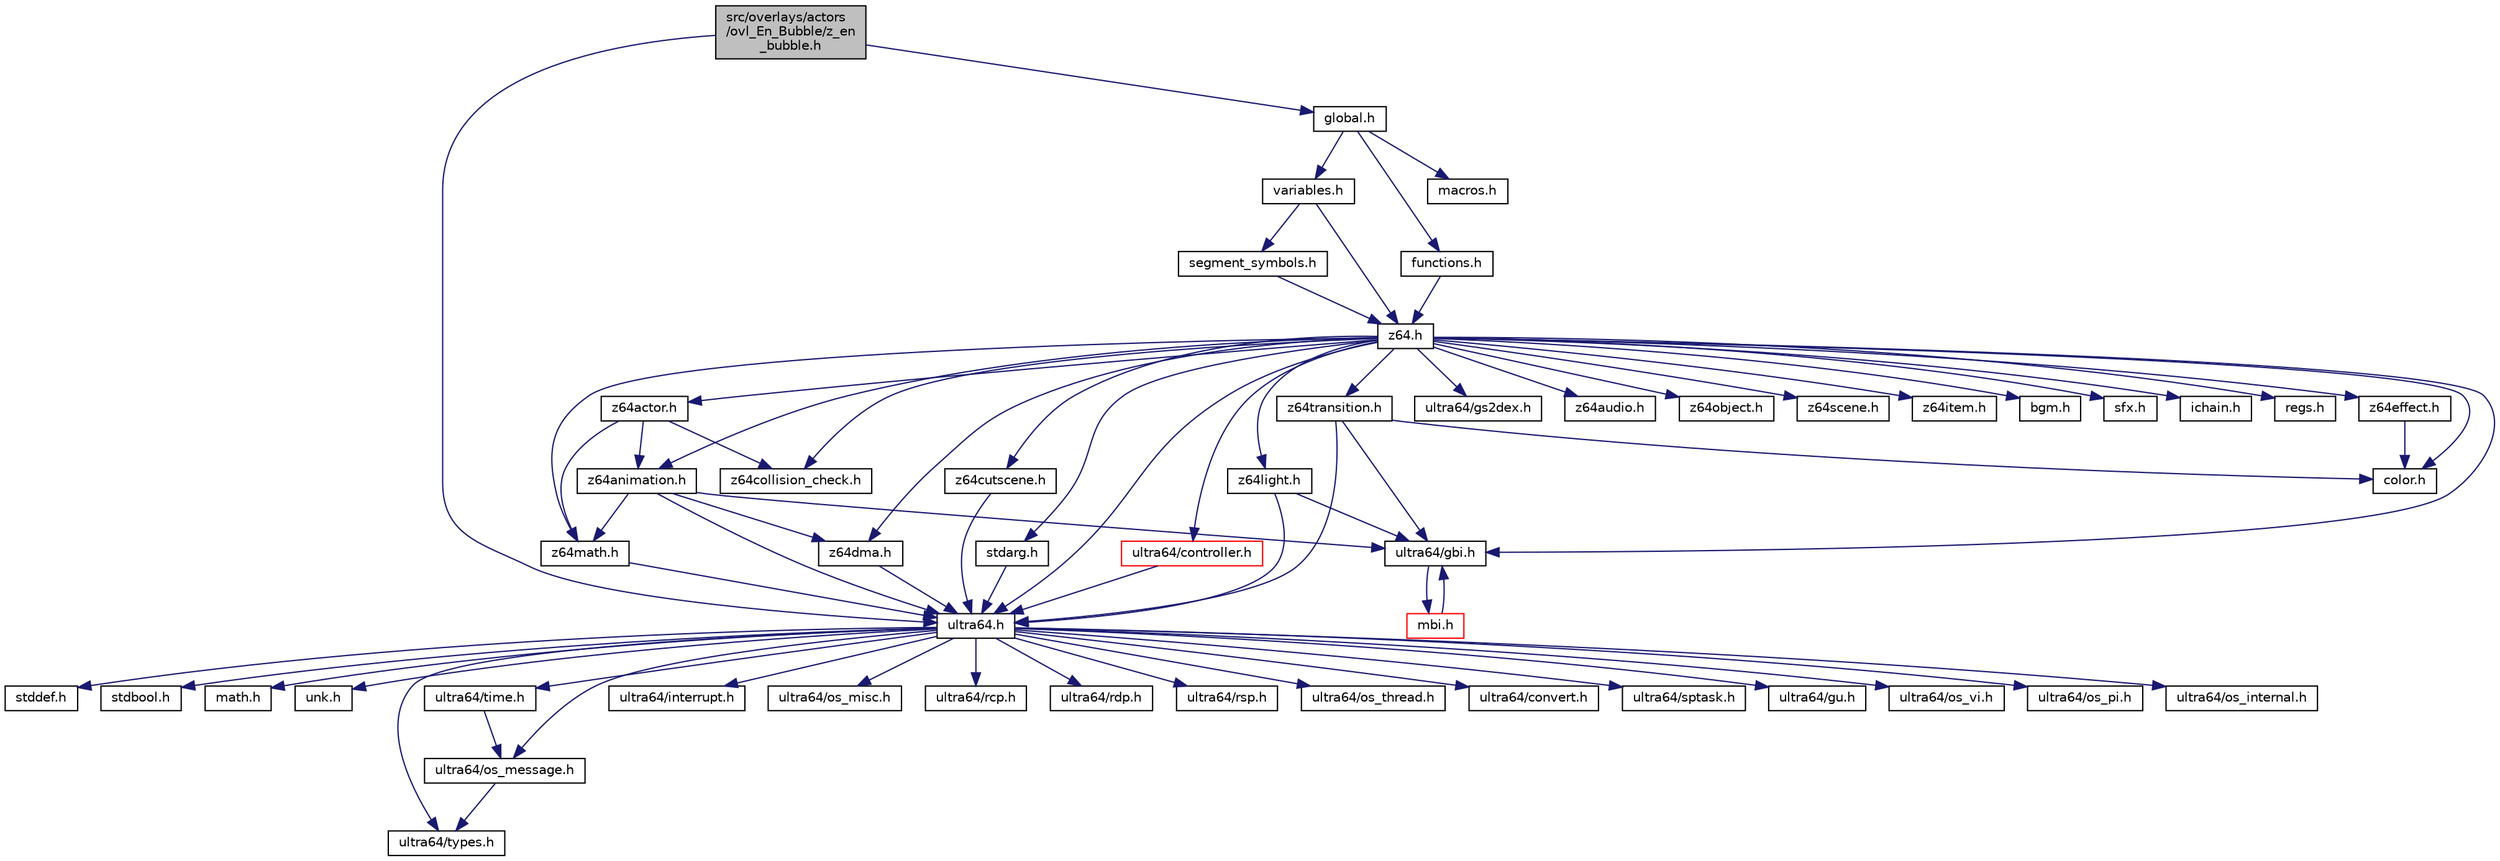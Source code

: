 digraph "src/overlays/actors/ovl_En_Bubble/z_en_bubble.h"
{
 // LATEX_PDF_SIZE
  edge [fontname="Helvetica",fontsize="10",labelfontname="Helvetica",labelfontsize="10"];
  node [fontname="Helvetica",fontsize="10",shape=record];
  Node1 [label="src/overlays/actors\l/ovl_En_Bubble/z_en\l_bubble.h",height=0.2,width=0.4,color="black", fillcolor="grey75", style="filled", fontcolor="black",tooltip=" "];
  Node1 -> Node2 [color="midnightblue",fontsize="10",style="solid",fontname="Helvetica"];
  Node2 [label="ultra64.h",height=0.2,width=0.4,color="black", fillcolor="white", style="filled",URL="$dd/d2f/ultra64_8h.html",tooltip=" "];
  Node2 -> Node3 [color="midnightblue",fontsize="10",style="solid",fontname="Helvetica"];
  Node3 [label="stddef.h",height=0.2,width=0.4,color="black", fillcolor="white", style="filled",URL="$d3/dce/stddef_8h.html",tooltip=" "];
  Node2 -> Node4 [color="midnightblue",fontsize="10",style="solid",fontname="Helvetica"];
  Node4 [label="stdbool.h",height=0.2,width=0.4,color="black", fillcolor="white", style="filled",URL="$d9/d5e/stdbool_8h.html",tooltip=" "];
  Node2 -> Node5 [color="midnightblue",fontsize="10",style="solid",fontname="Helvetica"];
  Node5 [label="math.h",height=0.2,width=0.4,color="black", fillcolor="white", style="filled",URL="$df/db1/math_8h.html",tooltip=" "];
  Node2 -> Node6 [color="midnightblue",fontsize="10",style="solid",fontname="Helvetica"];
  Node6 [label="unk.h",height=0.2,width=0.4,color="black", fillcolor="white", style="filled",URL="$d0/dd3/unk_8h.html",tooltip=" "];
  Node2 -> Node7 [color="midnightblue",fontsize="10",style="solid",fontname="Helvetica"];
  Node7 [label="ultra64/types.h",height=0.2,width=0.4,color="black", fillcolor="white", style="filled",URL="$d9/d49/types_8h.html",tooltip=" "];
  Node2 -> Node8 [color="midnightblue",fontsize="10",style="solid",fontname="Helvetica"];
  Node8 [label="ultra64/interrupt.h",height=0.2,width=0.4,color="black", fillcolor="white", style="filled",URL="$dd/d78/interrupt_8h.html",tooltip=" "];
  Node2 -> Node9 [color="midnightblue",fontsize="10",style="solid",fontname="Helvetica"];
  Node9 [label="ultra64/os_misc.h",height=0.2,width=0.4,color="black", fillcolor="white", style="filled",URL="$dd/df0/ultra64_2os__misc_8h.html",tooltip=" "];
  Node2 -> Node10 [color="midnightblue",fontsize="10",style="solid",fontname="Helvetica"];
  Node10 [label="ultra64/rcp.h",height=0.2,width=0.4,color="black", fillcolor="white", style="filled",URL="$d2/d96/rcp_8h.html",tooltip=" "];
  Node2 -> Node11 [color="midnightblue",fontsize="10",style="solid",fontname="Helvetica"];
  Node11 [label="ultra64/rdp.h",height=0.2,width=0.4,color="black", fillcolor="white", style="filled",URL="$d7/da1/rdp_8h.html",tooltip=" "];
  Node2 -> Node12 [color="midnightblue",fontsize="10",style="solid",fontname="Helvetica"];
  Node12 [label="ultra64/rsp.h",height=0.2,width=0.4,color="black", fillcolor="white", style="filled",URL="$d2/d96/rsp_8h.html",tooltip=" "];
  Node2 -> Node13 [color="midnightblue",fontsize="10",style="solid",fontname="Helvetica"];
  Node13 [label="ultra64/os_thread.h",height=0.2,width=0.4,color="black", fillcolor="white", style="filled",URL="$d6/dfc/ultra64_2os__thread_8h.html",tooltip=" "];
  Node2 -> Node14 [color="midnightblue",fontsize="10",style="solid",fontname="Helvetica"];
  Node14 [label="ultra64/convert.h",height=0.2,width=0.4,color="black", fillcolor="white", style="filled",URL="$d3/d82/convert_8h.html",tooltip=" "];
  Node2 -> Node15 [color="midnightblue",fontsize="10",style="solid",fontname="Helvetica"];
  Node15 [label="ultra64/time.h",height=0.2,width=0.4,color="black", fillcolor="white", style="filled",URL="$de/df7/time_8h.html",tooltip=" "];
  Node15 -> Node16 [color="midnightblue",fontsize="10",style="solid",fontname="Helvetica"];
  Node16 [label="ultra64/os_message.h",height=0.2,width=0.4,color="black", fillcolor="white", style="filled",URL="$da/de0/ultra64_2os__message_8h.html",tooltip=" "];
  Node16 -> Node7 [color="midnightblue",fontsize="10",style="solid",fontname="Helvetica"];
  Node2 -> Node16 [color="midnightblue",fontsize="10",style="solid",fontname="Helvetica"];
  Node2 -> Node17 [color="midnightblue",fontsize="10",style="solid",fontname="Helvetica"];
  Node17 [label="ultra64/sptask.h",height=0.2,width=0.4,color="black", fillcolor="white", style="filled",URL="$d9/d13/ultra64_2sptask_8h.html",tooltip=" "];
  Node2 -> Node18 [color="midnightblue",fontsize="10",style="solid",fontname="Helvetica"];
  Node18 [label="ultra64/gu.h",height=0.2,width=0.4,color="black", fillcolor="white", style="filled",URL="$d3/dcb/ultra64_2gu_8h.html",tooltip=" "];
  Node2 -> Node19 [color="midnightblue",fontsize="10",style="solid",fontname="Helvetica"];
  Node19 [label="ultra64/os_vi.h",height=0.2,width=0.4,color="black", fillcolor="white", style="filled",URL="$db/dc2/ultra64_2os__vi_8h.html",tooltip=" "];
  Node2 -> Node20 [color="midnightblue",fontsize="10",style="solid",fontname="Helvetica"];
  Node20 [label="ultra64/os_pi.h",height=0.2,width=0.4,color="black", fillcolor="white", style="filled",URL="$db/d93/ultra64_2os__pi_8h.html",tooltip=" "];
  Node2 -> Node21 [color="midnightblue",fontsize="10",style="solid",fontname="Helvetica"];
  Node21 [label="ultra64/os_internal.h",height=0.2,width=0.4,color="black", fillcolor="white", style="filled",URL="$dd/d86/ultra64_2os__internal_8h.html",tooltip=" "];
  Node1 -> Node22 [color="midnightblue",fontsize="10",style="solid",fontname="Helvetica"];
  Node22 [label="global.h",height=0.2,width=0.4,color="black", fillcolor="white", style="filled",URL="$d2/d49/global_8h.html",tooltip=" "];
  Node22 -> Node23 [color="midnightblue",fontsize="10",style="solid",fontname="Helvetica"];
  Node23 [label="functions.h",height=0.2,width=0.4,color="black", fillcolor="white", style="filled",URL="$d8/d5c/functions_8h.html",tooltip=" "];
  Node23 -> Node24 [color="midnightblue",fontsize="10",style="solid",fontname="Helvetica"];
  Node24 [label="z64.h",height=0.2,width=0.4,color="black", fillcolor="white", style="filled",URL="$d2/d67/z64_8h.html",tooltip=" "];
  Node24 -> Node2 [color="midnightblue",fontsize="10",style="solid",fontname="Helvetica"];
  Node24 -> Node25 [color="midnightblue",fontsize="10",style="solid",fontname="Helvetica"];
  Node25 [label="ultra64/gbi.h",height=0.2,width=0.4,color="black", fillcolor="white", style="filled",URL="$d3/daf/gbi_8h.html",tooltip=" "];
  Node25 -> Node26 [color="midnightblue",fontsize="10",style="solid",fontname="Helvetica"];
  Node26 [label="mbi.h",height=0.2,width=0.4,color="red", fillcolor="white", style="filled",URL="$dc/d59/ultra64_2mbi_8h.html",tooltip=" "];
  Node26 -> Node25 [color="midnightblue",fontsize="10",style="solid",fontname="Helvetica"];
  Node24 -> Node28 [color="midnightblue",fontsize="10",style="solid",fontname="Helvetica"];
  Node28 [label="ultra64/gs2dex.h",height=0.2,width=0.4,color="black", fillcolor="white", style="filled",URL="$d5/de2/ultra64_2gs2dex_8h.html",tooltip=" "];
  Node24 -> Node29 [color="midnightblue",fontsize="10",style="solid",fontname="Helvetica"];
  Node29 [label="ultra64/controller.h",height=0.2,width=0.4,color="red", fillcolor="white", style="filled",URL="$d2/dd9/controller_8h.html",tooltip=" "];
  Node29 -> Node2 [color="midnightblue",fontsize="10",style="solid",fontname="Helvetica"];
  Node24 -> Node33 [color="midnightblue",fontsize="10",style="solid",fontname="Helvetica"];
  Node33 [label="z64light.h",height=0.2,width=0.4,color="black", fillcolor="white", style="filled",URL="$d5/d6d/z64light_8h.html",tooltip=" "];
  Node33 -> Node2 [color="midnightblue",fontsize="10",style="solid",fontname="Helvetica"];
  Node33 -> Node25 [color="midnightblue",fontsize="10",style="solid",fontname="Helvetica"];
  Node24 -> Node34 [color="midnightblue",fontsize="10",style="solid",fontname="Helvetica"];
  Node34 [label="z64actor.h",height=0.2,width=0.4,color="black", fillcolor="white", style="filled",URL="$d0/d00/z64actor_8h.html",tooltip=" "];
  Node34 -> Node35 [color="midnightblue",fontsize="10",style="solid",fontname="Helvetica"];
  Node35 [label="z64animation.h",height=0.2,width=0.4,color="black", fillcolor="white", style="filled",URL="$d9/dfc/z64animation_8h.html",tooltip=" "];
  Node35 -> Node2 [color="midnightblue",fontsize="10",style="solid",fontname="Helvetica"];
  Node35 -> Node25 [color="midnightblue",fontsize="10",style="solid",fontname="Helvetica"];
  Node35 -> Node36 [color="midnightblue",fontsize="10",style="solid",fontname="Helvetica"];
  Node36 [label="z64dma.h",height=0.2,width=0.4,color="black", fillcolor="white", style="filled",URL="$dd/da4/z64dma_8h.html",tooltip=" "];
  Node36 -> Node2 [color="midnightblue",fontsize="10",style="solid",fontname="Helvetica"];
  Node35 -> Node37 [color="midnightblue",fontsize="10",style="solid",fontname="Helvetica"];
  Node37 [label="z64math.h",height=0.2,width=0.4,color="black", fillcolor="white", style="filled",URL="$df/d94/z64math_8h.html",tooltip=" "];
  Node37 -> Node2 [color="midnightblue",fontsize="10",style="solid",fontname="Helvetica"];
  Node34 -> Node37 [color="midnightblue",fontsize="10",style="solid",fontname="Helvetica"];
  Node34 -> Node38 [color="midnightblue",fontsize="10",style="solid",fontname="Helvetica"];
  Node38 [label="z64collision_check.h",height=0.2,width=0.4,color="black", fillcolor="white", style="filled",URL="$d3/ddc/z64collision__check_8h.html",tooltip=" "];
  Node24 -> Node39 [color="midnightblue",fontsize="10",style="solid",fontname="Helvetica"];
  Node39 [label="z64audio.h",height=0.2,width=0.4,color="black", fillcolor="white", style="filled",URL="$d9/df4/z64audio_8h.html",tooltip=" "];
  Node24 -> Node40 [color="midnightblue",fontsize="10",style="solid",fontname="Helvetica"];
  Node40 [label="z64object.h",height=0.2,width=0.4,color="black", fillcolor="white", style="filled",URL="$d6/dbe/z64object_8h.html",tooltip=" "];
  Node24 -> Node41 [color="midnightblue",fontsize="10",style="solid",fontname="Helvetica"];
  Node41 [label="z64cutscene.h",height=0.2,width=0.4,color="black", fillcolor="white", style="filled",URL="$df/d7a/z64cutscene_8h.html",tooltip=" "];
  Node41 -> Node2 [color="midnightblue",fontsize="10",style="solid",fontname="Helvetica"];
  Node24 -> Node38 [color="midnightblue",fontsize="10",style="solid",fontname="Helvetica"];
  Node24 -> Node42 [color="midnightblue",fontsize="10",style="solid",fontname="Helvetica"];
  Node42 [label="z64scene.h",height=0.2,width=0.4,color="black", fillcolor="white", style="filled",URL="$dd/d88/z64scene_8h.html",tooltip=" "];
  Node24 -> Node43 [color="midnightblue",fontsize="10",style="solid",fontname="Helvetica"];
  Node43 [label="z64effect.h",height=0.2,width=0.4,color="black", fillcolor="white", style="filled",URL="$d7/d2b/z64effect_8h.html",tooltip=" "];
  Node43 -> Node44 [color="midnightblue",fontsize="10",style="solid",fontname="Helvetica"];
  Node44 [label="color.h",height=0.2,width=0.4,color="black", fillcolor="white", style="filled",URL="$da/dec/color_8h.html",tooltip=" "];
  Node24 -> Node45 [color="midnightblue",fontsize="10",style="solid",fontname="Helvetica"];
  Node45 [label="z64item.h",height=0.2,width=0.4,color="black", fillcolor="white", style="filled",URL="$d7/dc4/z64item_8h.html",tooltip=" "];
  Node24 -> Node35 [color="midnightblue",fontsize="10",style="solid",fontname="Helvetica"];
  Node24 -> Node36 [color="midnightblue",fontsize="10",style="solid",fontname="Helvetica"];
  Node24 -> Node37 [color="midnightblue",fontsize="10",style="solid",fontname="Helvetica"];
  Node24 -> Node46 [color="midnightblue",fontsize="10",style="solid",fontname="Helvetica"];
  Node46 [label="z64transition.h",height=0.2,width=0.4,color="black", fillcolor="white", style="filled",URL="$d6/d6b/z64transition_8h.html",tooltip=" "];
  Node46 -> Node2 [color="midnightblue",fontsize="10",style="solid",fontname="Helvetica"];
  Node46 -> Node25 [color="midnightblue",fontsize="10",style="solid",fontname="Helvetica"];
  Node46 -> Node44 [color="midnightblue",fontsize="10",style="solid",fontname="Helvetica"];
  Node24 -> Node47 [color="midnightblue",fontsize="10",style="solid",fontname="Helvetica"];
  Node47 [label="bgm.h",height=0.2,width=0.4,color="black", fillcolor="white", style="filled",URL="$d8/d61/bgm_8h.html",tooltip=" "];
  Node24 -> Node48 [color="midnightblue",fontsize="10",style="solid",fontname="Helvetica"];
  Node48 [label="sfx.h",height=0.2,width=0.4,color="black", fillcolor="white", style="filled",URL="$de/d76/sfx_8h.html",tooltip=" "];
  Node24 -> Node44 [color="midnightblue",fontsize="10",style="solid",fontname="Helvetica"];
  Node24 -> Node49 [color="midnightblue",fontsize="10",style="solid",fontname="Helvetica"];
  Node49 [label="ichain.h",height=0.2,width=0.4,color="black", fillcolor="white", style="filled",URL="$db/da4/ichain_8h.html",tooltip=" "];
  Node24 -> Node50 [color="midnightblue",fontsize="10",style="solid",fontname="Helvetica"];
  Node50 [label="stdarg.h",height=0.2,width=0.4,color="black", fillcolor="white", style="filled",URL="$d1/d2d/stdarg_8h.html",tooltip=" "];
  Node50 -> Node2 [color="midnightblue",fontsize="10",style="solid",fontname="Helvetica"];
  Node24 -> Node51 [color="midnightblue",fontsize="10",style="solid",fontname="Helvetica"];
  Node51 [label="regs.h",height=0.2,width=0.4,color="black", fillcolor="white", style="filled",URL="$d8/d29/regs_8h.html",tooltip=" "];
  Node22 -> Node52 [color="midnightblue",fontsize="10",style="solid",fontname="Helvetica"];
  Node52 [label="variables.h",height=0.2,width=0.4,color="black", fillcolor="white", style="filled",URL="$de/dca/variables_8h.html",tooltip=" "];
  Node52 -> Node24 [color="midnightblue",fontsize="10",style="solid",fontname="Helvetica"];
  Node52 -> Node53 [color="midnightblue",fontsize="10",style="solid",fontname="Helvetica"];
  Node53 [label="segment_symbols.h",height=0.2,width=0.4,color="black", fillcolor="white", style="filled",URL="$d9/d72/segment__symbols_8h.html",tooltip=" "];
  Node53 -> Node24 [color="midnightblue",fontsize="10",style="solid",fontname="Helvetica"];
  Node22 -> Node54 [color="midnightblue",fontsize="10",style="solid",fontname="Helvetica"];
  Node54 [label="macros.h",height=0.2,width=0.4,color="black", fillcolor="white", style="filled",URL="$de/d3c/macros_8h.html",tooltip=" "];
}
